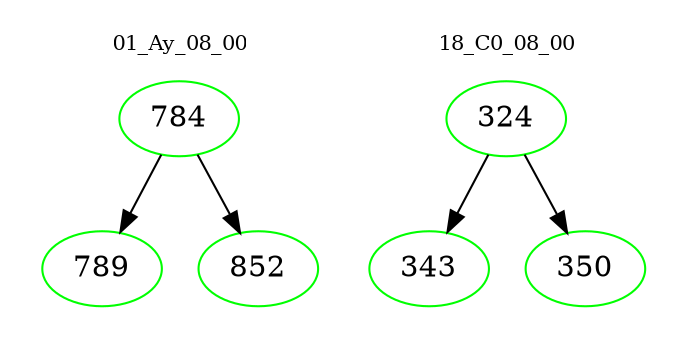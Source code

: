 digraph{
subgraph cluster_0 {
color = white
label = "01_Ay_08_00";
fontsize=10;
T0_784 [label="784", color="green"]
T0_784 -> T0_789 [color="black"]
T0_789 [label="789", color="green"]
T0_784 -> T0_852 [color="black"]
T0_852 [label="852", color="green"]
}
subgraph cluster_1 {
color = white
label = "18_C0_08_00";
fontsize=10;
T1_324 [label="324", color="green"]
T1_324 -> T1_343 [color="black"]
T1_343 [label="343", color="green"]
T1_324 -> T1_350 [color="black"]
T1_350 [label="350", color="green"]
}
}
